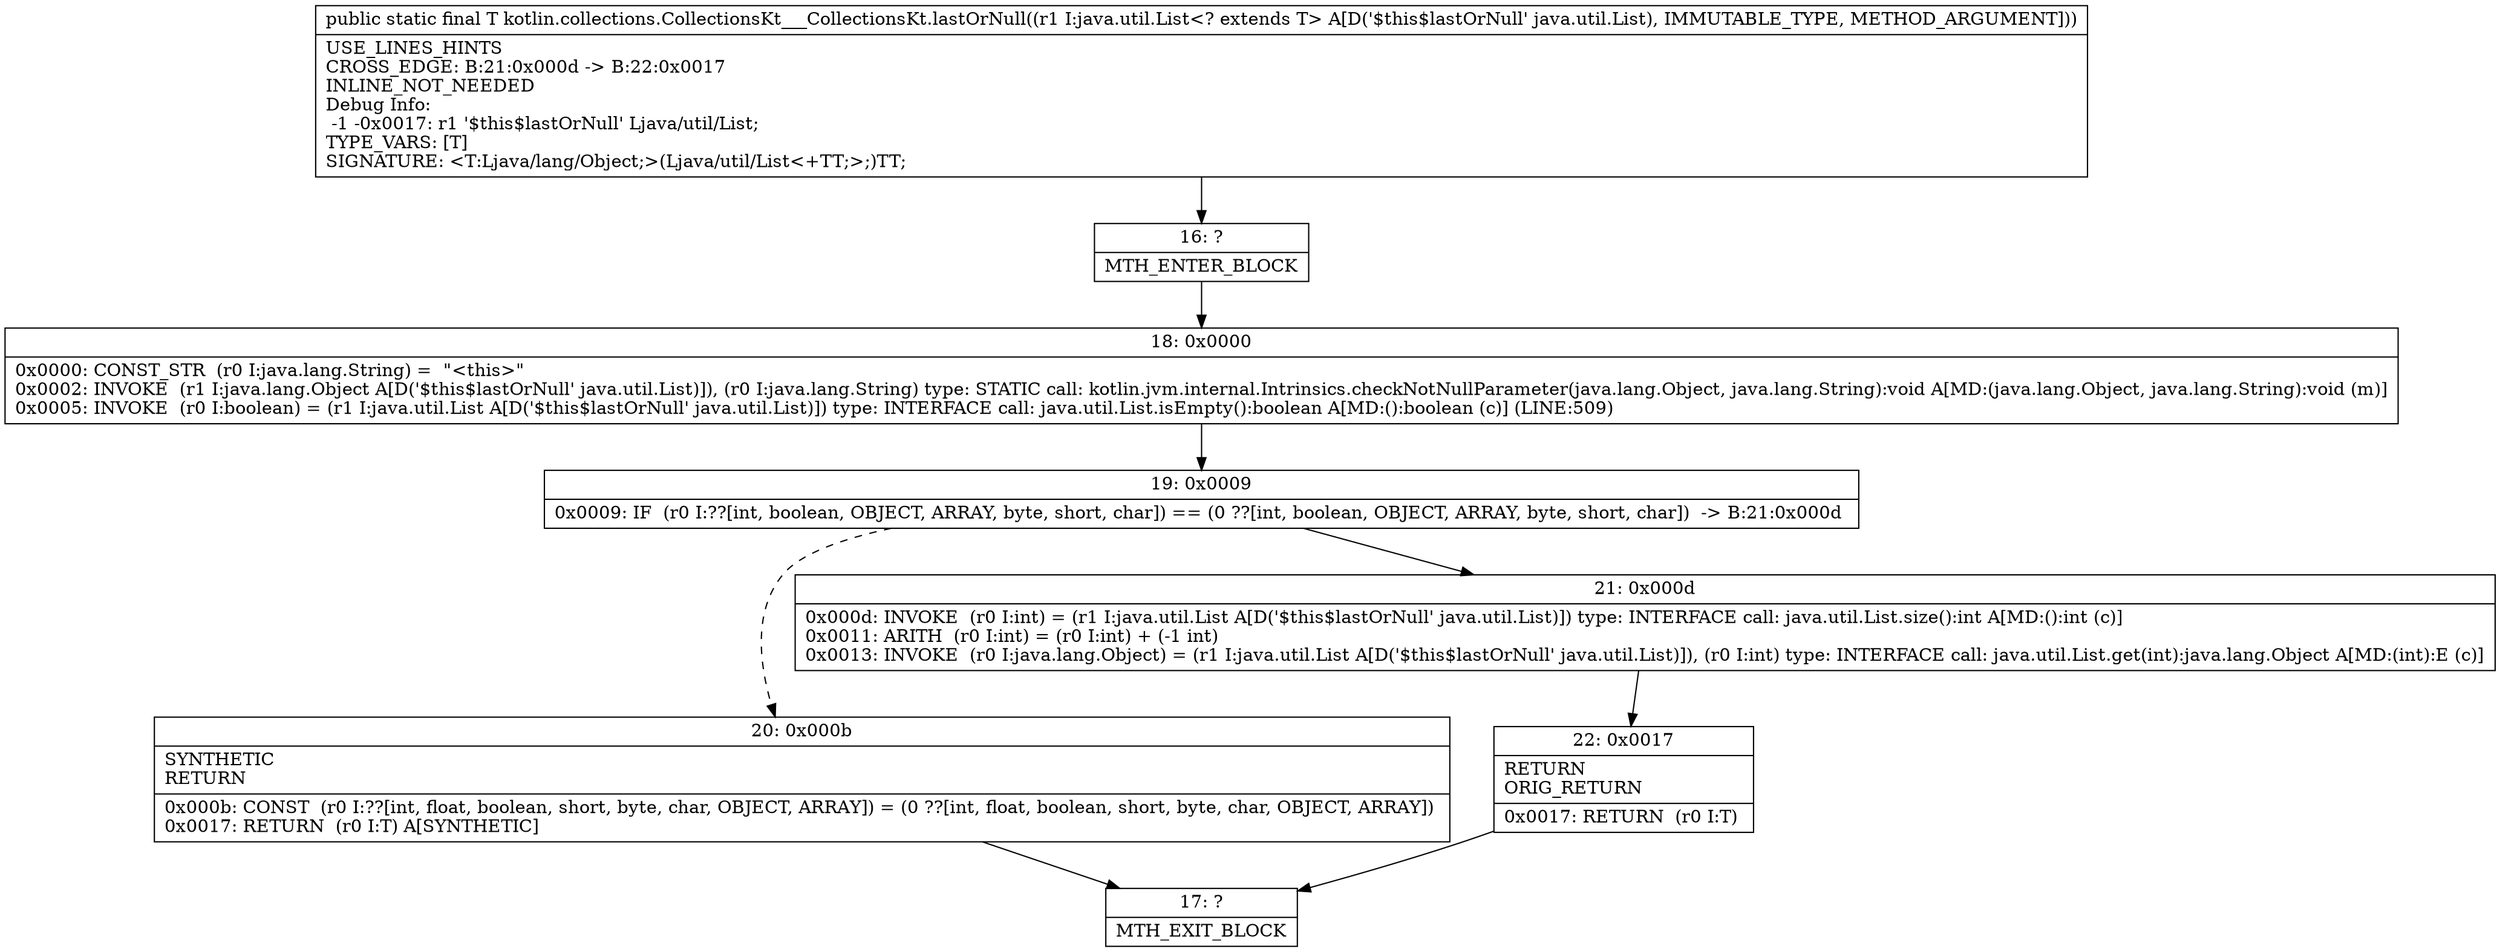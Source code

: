 digraph "CFG forkotlin.collections.CollectionsKt___CollectionsKt.lastOrNull(Ljava\/util\/List;)Ljava\/lang\/Object;" {
Node_16 [shape=record,label="{16\:\ ?|MTH_ENTER_BLOCK\l}"];
Node_18 [shape=record,label="{18\:\ 0x0000|0x0000: CONST_STR  (r0 I:java.lang.String) =  \"\<this\>\" \l0x0002: INVOKE  (r1 I:java.lang.Object A[D('$this$lastOrNull' java.util.List)]), (r0 I:java.lang.String) type: STATIC call: kotlin.jvm.internal.Intrinsics.checkNotNullParameter(java.lang.Object, java.lang.String):void A[MD:(java.lang.Object, java.lang.String):void (m)]\l0x0005: INVOKE  (r0 I:boolean) = (r1 I:java.util.List A[D('$this$lastOrNull' java.util.List)]) type: INTERFACE call: java.util.List.isEmpty():boolean A[MD:():boolean (c)] (LINE:509)\l}"];
Node_19 [shape=record,label="{19\:\ 0x0009|0x0009: IF  (r0 I:??[int, boolean, OBJECT, ARRAY, byte, short, char]) == (0 ??[int, boolean, OBJECT, ARRAY, byte, short, char])  \-\> B:21:0x000d \l}"];
Node_20 [shape=record,label="{20\:\ 0x000b|SYNTHETIC\lRETURN\l|0x000b: CONST  (r0 I:??[int, float, boolean, short, byte, char, OBJECT, ARRAY]) = (0 ??[int, float, boolean, short, byte, char, OBJECT, ARRAY]) \l0x0017: RETURN  (r0 I:T) A[SYNTHETIC]\l}"];
Node_17 [shape=record,label="{17\:\ ?|MTH_EXIT_BLOCK\l}"];
Node_21 [shape=record,label="{21\:\ 0x000d|0x000d: INVOKE  (r0 I:int) = (r1 I:java.util.List A[D('$this$lastOrNull' java.util.List)]) type: INTERFACE call: java.util.List.size():int A[MD:():int (c)]\l0x0011: ARITH  (r0 I:int) = (r0 I:int) + (\-1 int) \l0x0013: INVOKE  (r0 I:java.lang.Object) = (r1 I:java.util.List A[D('$this$lastOrNull' java.util.List)]), (r0 I:int) type: INTERFACE call: java.util.List.get(int):java.lang.Object A[MD:(int):E (c)]\l}"];
Node_22 [shape=record,label="{22\:\ 0x0017|RETURN\lORIG_RETURN\l|0x0017: RETURN  (r0 I:T) \l}"];
MethodNode[shape=record,label="{public static final T kotlin.collections.CollectionsKt___CollectionsKt.lastOrNull((r1 I:java.util.List\<? extends T\> A[D('$this$lastOrNull' java.util.List), IMMUTABLE_TYPE, METHOD_ARGUMENT]))  | USE_LINES_HINTS\lCROSS_EDGE: B:21:0x000d \-\> B:22:0x0017\lINLINE_NOT_NEEDED\lDebug Info:\l  \-1 \-0x0017: r1 '$this$lastOrNull' Ljava\/util\/List;\lTYPE_VARS: [T]\lSIGNATURE: \<T:Ljava\/lang\/Object;\>(Ljava\/util\/List\<+TT;\>;)TT;\l}"];
MethodNode -> Node_16;Node_16 -> Node_18;
Node_18 -> Node_19;
Node_19 -> Node_20[style=dashed];
Node_19 -> Node_21;
Node_20 -> Node_17;
Node_21 -> Node_22;
Node_22 -> Node_17;
}

